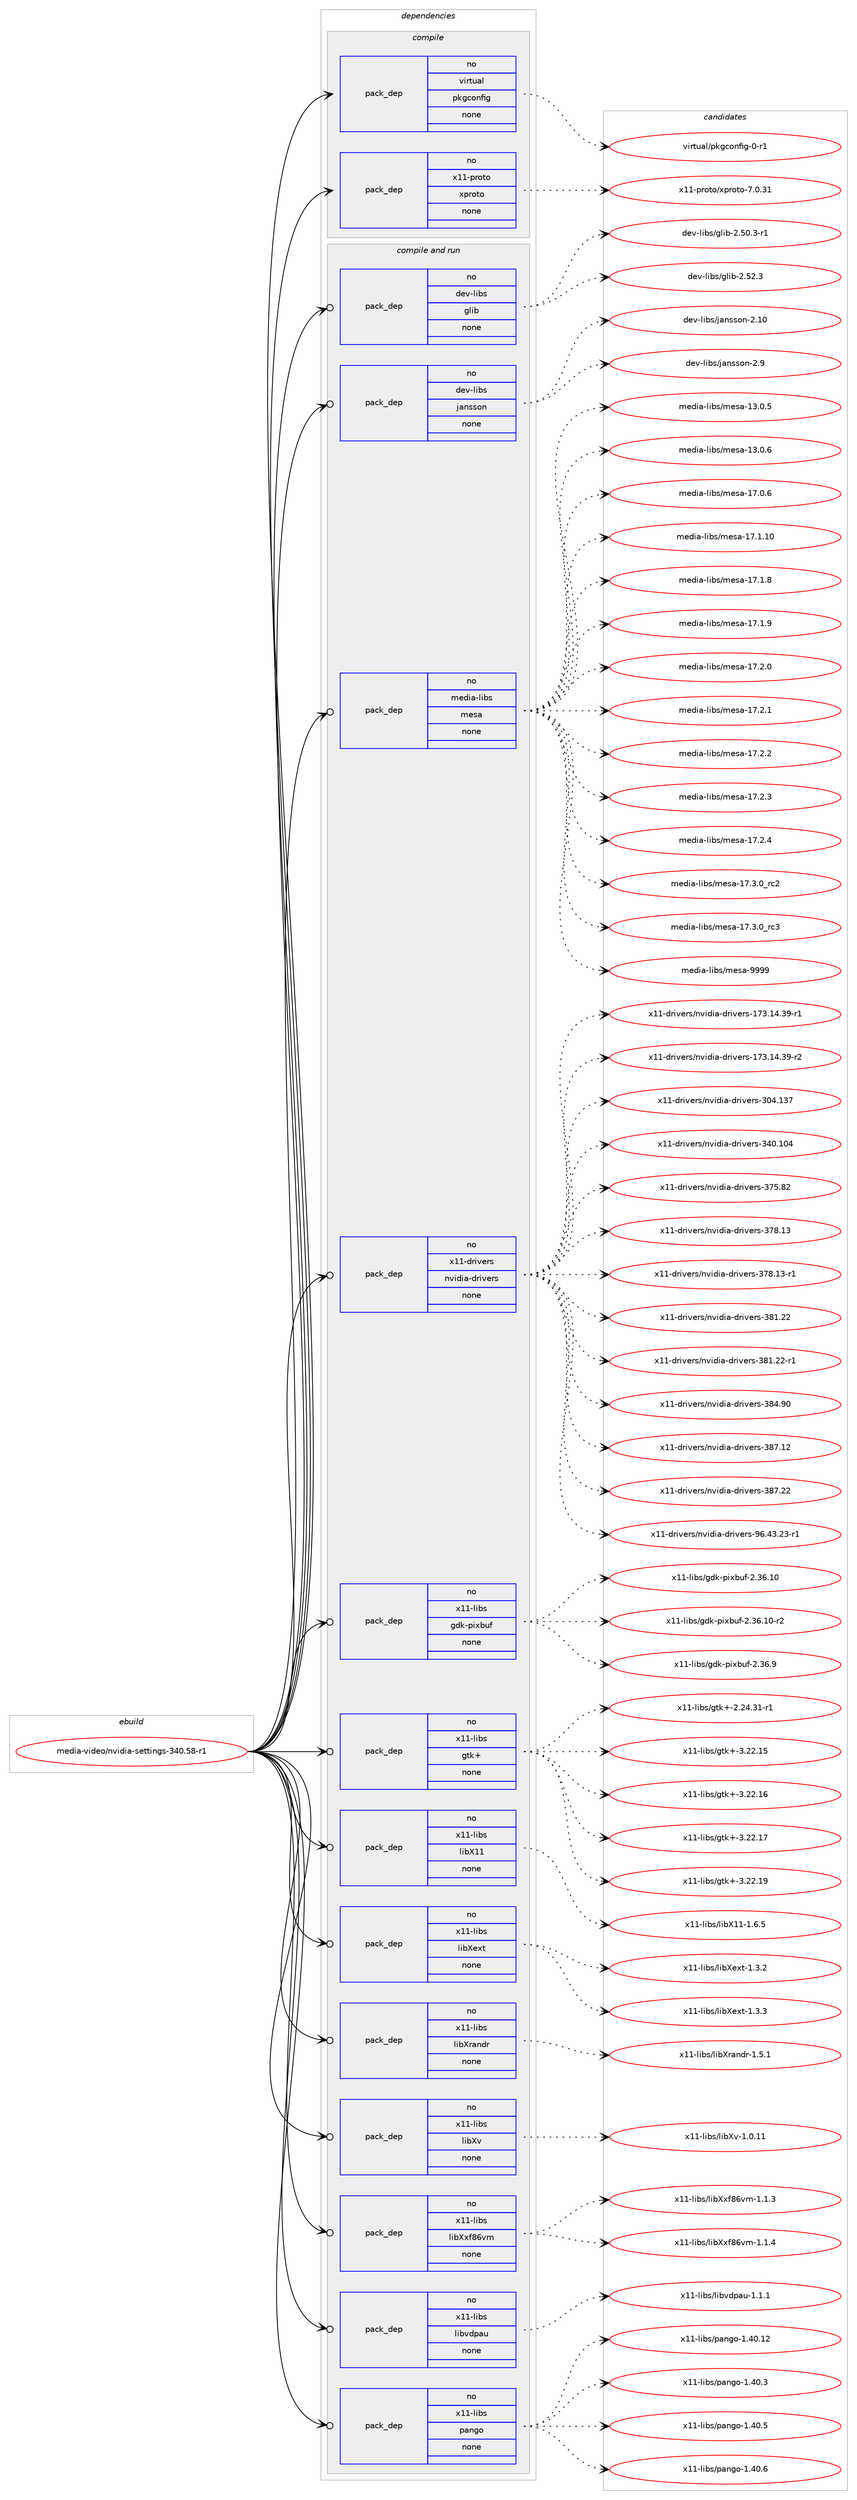 digraph prolog {

# *************
# Graph options
# *************

newrank=true;
concentrate=true;
compound=true;
graph [rankdir=LR,fontname=Helvetica,fontsize=10,ranksep=1.5];#, ranksep=2.5, nodesep=0.2];
edge  [arrowhead=vee];
node  [fontname=Helvetica,fontsize=10];

# **********
# The ebuild
# **********

subgraph cluster_leftcol {
color=gray;
rank=same;
label=<<i>ebuild</i>>;
id [label="media-video/nvidia-settings-340.58-r1", color=red, width=4, href="../media-video/nvidia-settings-340.58-r1.svg"];
}

# ****************
# The dependencies
# ****************

subgraph cluster_midcol {
color=gray;
label=<<i>dependencies</i>>;
subgraph cluster_compile {
fillcolor="#eeeeee";
style=filled;
label=<<i>compile</i>>;
subgraph pack291775 {
dependency395836 [label=<<TABLE BORDER="0" CELLBORDER="1" CELLSPACING="0" CELLPADDING="4" WIDTH="220"><TR><TD ROWSPAN="6" CELLPADDING="30">pack_dep</TD></TR><TR><TD WIDTH="110">no</TD></TR><TR><TD>virtual</TD></TR><TR><TD>pkgconfig</TD></TR><TR><TD>none</TD></TR><TR><TD></TD></TR></TABLE>>, shape=none, color=blue];
}
id:e -> dependency395836:w [weight=20,style="solid",arrowhead="vee"];
subgraph pack291776 {
dependency395837 [label=<<TABLE BORDER="0" CELLBORDER="1" CELLSPACING="0" CELLPADDING="4" WIDTH="220"><TR><TD ROWSPAN="6" CELLPADDING="30">pack_dep</TD></TR><TR><TD WIDTH="110">no</TD></TR><TR><TD>x11-proto</TD></TR><TR><TD>xproto</TD></TR><TR><TD>none</TD></TR><TR><TD></TD></TR></TABLE>>, shape=none, color=blue];
}
id:e -> dependency395837:w [weight=20,style="solid",arrowhead="vee"];
}
subgraph cluster_compileandrun {
fillcolor="#eeeeee";
style=filled;
label=<<i>compile and run</i>>;
subgraph pack291777 {
dependency395838 [label=<<TABLE BORDER="0" CELLBORDER="1" CELLSPACING="0" CELLPADDING="4" WIDTH="220"><TR><TD ROWSPAN="6" CELLPADDING="30">pack_dep</TD></TR><TR><TD WIDTH="110">no</TD></TR><TR><TD>dev-libs</TD></TR><TR><TD>glib</TD></TR><TR><TD>none</TD></TR><TR><TD></TD></TR></TABLE>>, shape=none, color=blue];
}
id:e -> dependency395838:w [weight=20,style="solid",arrowhead="odotvee"];
subgraph pack291778 {
dependency395839 [label=<<TABLE BORDER="0" CELLBORDER="1" CELLSPACING="0" CELLPADDING="4" WIDTH="220"><TR><TD ROWSPAN="6" CELLPADDING="30">pack_dep</TD></TR><TR><TD WIDTH="110">no</TD></TR><TR><TD>dev-libs</TD></TR><TR><TD>jansson</TD></TR><TR><TD>none</TD></TR><TR><TD></TD></TR></TABLE>>, shape=none, color=blue];
}
id:e -> dependency395839:w [weight=20,style="solid",arrowhead="odotvee"];
subgraph pack291779 {
dependency395840 [label=<<TABLE BORDER="0" CELLBORDER="1" CELLSPACING="0" CELLPADDING="4" WIDTH="220"><TR><TD ROWSPAN="6" CELLPADDING="30">pack_dep</TD></TR><TR><TD WIDTH="110">no</TD></TR><TR><TD>media-libs</TD></TR><TR><TD>mesa</TD></TR><TR><TD>none</TD></TR><TR><TD></TD></TR></TABLE>>, shape=none, color=blue];
}
id:e -> dependency395840:w [weight=20,style="solid",arrowhead="odotvee"];
subgraph pack291780 {
dependency395841 [label=<<TABLE BORDER="0" CELLBORDER="1" CELLSPACING="0" CELLPADDING="4" WIDTH="220"><TR><TD ROWSPAN="6" CELLPADDING="30">pack_dep</TD></TR><TR><TD WIDTH="110">no</TD></TR><TR><TD>x11-drivers</TD></TR><TR><TD>nvidia-drivers</TD></TR><TR><TD>none</TD></TR><TR><TD></TD></TR></TABLE>>, shape=none, color=blue];
}
id:e -> dependency395841:w [weight=20,style="solid",arrowhead="odotvee"];
subgraph pack291781 {
dependency395842 [label=<<TABLE BORDER="0" CELLBORDER="1" CELLSPACING="0" CELLPADDING="4" WIDTH="220"><TR><TD ROWSPAN="6" CELLPADDING="30">pack_dep</TD></TR><TR><TD WIDTH="110">no</TD></TR><TR><TD>x11-libs</TD></TR><TR><TD>gdk-pixbuf</TD></TR><TR><TD>none</TD></TR><TR><TD></TD></TR></TABLE>>, shape=none, color=blue];
}
id:e -> dependency395842:w [weight=20,style="solid",arrowhead="odotvee"];
subgraph pack291782 {
dependency395843 [label=<<TABLE BORDER="0" CELLBORDER="1" CELLSPACING="0" CELLPADDING="4" WIDTH="220"><TR><TD ROWSPAN="6" CELLPADDING="30">pack_dep</TD></TR><TR><TD WIDTH="110">no</TD></TR><TR><TD>x11-libs</TD></TR><TR><TD>gtk+</TD></TR><TR><TD>none</TD></TR><TR><TD></TD></TR></TABLE>>, shape=none, color=blue];
}
id:e -> dependency395843:w [weight=20,style="solid",arrowhead="odotvee"];
subgraph pack291783 {
dependency395844 [label=<<TABLE BORDER="0" CELLBORDER="1" CELLSPACING="0" CELLPADDING="4" WIDTH="220"><TR><TD ROWSPAN="6" CELLPADDING="30">pack_dep</TD></TR><TR><TD WIDTH="110">no</TD></TR><TR><TD>x11-libs</TD></TR><TR><TD>libX11</TD></TR><TR><TD>none</TD></TR><TR><TD></TD></TR></TABLE>>, shape=none, color=blue];
}
id:e -> dependency395844:w [weight=20,style="solid",arrowhead="odotvee"];
subgraph pack291784 {
dependency395845 [label=<<TABLE BORDER="0" CELLBORDER="1" CELLSPACING="0" CELLPADDING="4" WIDTH="220"><TR><TD ROWSPAN="6" CELLPADDING="30">pack_dep</TD></TR><TR><TD WIDTH="110">no</TD></TR><TR><TD>x11-libs</TD></TR><TR><TD>libXext</TD></TR><TR><TD>none</TD></TR><TR><TD></TD></TR></TABLE>>, shape=none, color=blue];
}
id:e -> dependency395845:w [weight=20,style="solid",arrowhead="odotvee"];
subgraph pack291785 {
dependency395846 [label=<<TABLE BORDER="0" CELLBORDER="1" CELLSPACING="0" CELLPADDING="4" WIDTH="220"><TR><TD ROWSPAN="6" CELLPADDING="30">pack_dep</TD></TR><TR><TD WIDTH="110">no</TD></TR><TR><TD>x11-libs</TD></TR><TR><TD>libXrandr</TD></TR><TR><TD>none</TD></TR><TR><TD></TD></TR></TABLE>>, shape=none, color=blue];
}
id:e -> dependency395846:w [weight=20,style="solid",arrowhead="odotvee"];
subgraph pack291786 {
dependency395847 [label=<<TABLE BORDER="0" CELLBORDER="1" CELLSPACING="0" CELLPADDING="4" WIDTH="220"><TR><TD ROWSPAN="6" CELLPADDING="30">pack_dep</TD></TR><TR><TD WIDTH="110">no</TD></TR><TR><TD>x11-libs</TD></TR><TR><TD>libXv</TD></TR><TR><TD>none</TD></TR><TR><TD></TD></TR></TABLE>>, shape=none, color=blue];
}
id:e -> dependency395847:w [weight=20,style="solid",arrowhead="odotvee"];
subgraph pack291787 {
dependency395848 [label=<<TABLE BORDER="0" CELLBORDER="1" CELLSPACING="0" CELLPADDING="4" WIDTH="220"><TR><TD ROWSPAN="6" CELLPADDING="30">pack_dep</TD></TR><TR><TD WIDTH="110">no</TD></TR><TR><TD>x11-libs</TD></TR><TR><TD>libXxf86vm</TD></TR><TR><TD>none</TD></TR><TR><TD></TD></TR></TABLE>>, shape=none, color=blue];
}
id:e -> dependency395848:w [weight=20,style="solid",arrowhead="odotvee"];
subgraph pack291788 {
dependency395849 [label=<<TABLE BORDER="0" CELLBORDER="1" CELLSPACING="0" CELLPADDING="4" WIDTH="220"><TR><TD ROWSPAN="6" CELLPADDING="30">pack_dep</TD></TR><TR><TD WIDTH="110">no</TD></TR><TR><TD>x11-libs</TD></TR><TR><TD>libvdpau</TD></TR><TR><TD>none</TD></TR><TR><TD></TD></TR></TABLE>>, shape=none, color=blue];
}
id:e -> dependency395849:w [weight=20,style="solid",arrowhead="odotvee"];
subgraph pack291789 {
dependency395850 [label=<<TABLE BORDER="0" CELLBORDER="1" CELLSPACING="0" CELLPADDING="4" WIDTH="220"><TR><TD ROWSPAN="6" CELLPADDING="30">pack_dep</TD></TR><TR><TD WIDTH="110">no</TD></TR><TR><TD>x11-libs</TD></TR><TR><TD>pango</TD></TR><TR><TD>none</TD></TR><TR><TD></TD></TR></TABLE>>, shape=none, color=blue];
}
id:e -> dependency395850:w [weight=20,style="solid",arrowhead="odotvee"];
}
subgraph cluster_run {
fillcolor="#eeeeee";
style=filled;
label=<<i>run</i>>;
}
}

# **************
# The candidates
# **************

subgraph cluster_choices {
rank=same;
color=gray;
label=<<i>candidates</i>>;

subgraph choice291775 {
color=black;
nodesep=1;
choice11810511411611797108471121071039911111010210510345484511449 [label="virtual/pkgconfig-0-r1", color=red, width=4,href="../virtual/pkgconfig-0-r1.svg"];
dependency395836:e -> choice11810511411611797108471121071039911111010210510345484511449:w [style=dotted,weight="100"];
}
subgraph choice291776 {
color=black;
nodesep=1;
choice1204949451121141111161114712011211411111611145554648465149 [label="x11-proto/xproto-7.0.31", color=red, width=4,href="../x11-proto/xproto-7.0.31.svg"];
dependency395837:e -> choice1204949451121141111161114712011211411111611145554648465149:w [style=dotted,weight="100"];
}
subgraph choice291777 {
color=black;
nodesep=1;
choice10010111845108105981154710310810598455046534846514511449 [label="dev-libs/glib-2.50.3-r1", color=red, width=4,href="../dev-libs/glib-2.50.3-r1.svg"];
choice1001011184510810598115471031081059845504653504651 [label="dev-libs/glib-2.52.3", color=red, width=4,href="../dev-libs/glib-2.52.3.svg"];
dependency395838:e -> choice10010111845108105981154710310810598455046534846514511449:w [style=dotted,weight="100"];
dependency395838:e -> choice1001011184510810598115471031081059845504653504651:w [style=dotted,weight="100"];
}
subgraph choice291778 {
color=black;
nodesep=1;
choice100101118451081059811547106971101151151111104550464948 [label="dev-libs/jansson-2.10", color=red, width=4,href="../dev-libs/jansson-2.10.svg"];
choice1001011184510810598115471069711011511511111045504657 [label="dev-libs/jansson-2.9", color=red, width=4,href="../dev-libs/jansson-2.9.svg"];
dependency395839:e -> choice100101118451081059811547106971101151151111104550464948:w [style=dotted,weight="100"];
dependency395839:e -> choice1001011184510810598115471069711011511511111045504657:w [style=dotted,weight="100"];
}
subgraph choice291779 {
color=black;
nodesep=1;
choice109101100105974510810598115471091011159745495146484653 [label="media-libs/mesa-13.0.5", color=red, width=4,href="../media-libs/mesa-13.0.5.svg"];
choice109101100105974510810598115471091011159745495146484654 [label="media-libs/mesa-13.0.6", color=red, width=4,href="../media-libs/mesa-13.0.6.svg"];
choice109101100105974510810598115471091011159745495546484654 [label="media-libs/mesa-17.0.6", color=red, width=4,href="../media-libs/mesa-17.0.6.svg"];
choice10910110010597451081059811547109101115974549554649464948 [label="media-libs/mesa-17.1.10", color=red, width=4,href="../media-libs/mesa-17.1.10.svg"];
choice109101100105974510810598115471091011159745495546494656 [label="media-libs/mesa-17.1.8", color=red, width=4,href="../media-libs/mesa-17.1.8.svg"];
choice109101100105974510810598115471091011159745495546494657 [label="media-libs/mesa-17.1.9", color=red, width=4,href="../media-libs/mesa-17.1.9.svg"];
choice109101100105974510810598115471091011159745495546504648 [label="media-libs/mesa-17.2.0", color=red, width=4,href="../media-libs/mesa-17.2.0.svg"];
choice109101100105974510810598115471091011159745495546504649 [label="media-libs/mesa-17.2.1", color=red, width=4,href="../media-libs/mesa-17.2.1.svg"];
choice109101100105974510810598115471091011159745495546504650 [label="media-libs/mesa-17.2.2", color=red, width=4,href="../media-libs/mesa-17.2.2.svg"];
choice109101100105974510810598115471091011159745495546504651 [label="media-libs/mesa-17.2.3", color=red, width=4,href="../media-libs/mesa-17.2.3.svg"];
choice109101100105974510810598115471091011159745495546504652 [label="media-libs/mesa-17.2.4", color=red, width=4,href="../media-libs/mesa-17.2.4.svg"];
choice109101100105974510810598115471091011159745495546514648951149950 [label="media-libs/mesa-17.3.0_rc2", color=red, width=4,href="../media-libs/mesa-17.3.0_rc2.svg"];
choice109101100105974510810598115471091011159745495546514648951149951 [label="media-libs/mesa-17.3.0_rc3", color=red, width=4,href="../media-libs/mesa-17.3.0_rc3.svg"];
choice10910110010597451081059811547109101115974557575757 [label="media-libs/mesa-9999", color=red, width=4,href="../media-libs/mesa-9999.svg"];
dependency395840:e -> choice109101100105974510810598115471091011159745495146484653:w [style=dotted,weight="100"];
dependency395840:e -> choice109101100105974510810598115471091011159745495146484654:w [style=dotted,weight="100"];
dependency395840:e -> choice109101100105974510810598115471091011159745495546484654:w [style=dotted,weight="100"];
dependency395840:e -> choice10910110010597451081059811547109101115974549554649464948:w [style=dotted,weight="100"];
dependency395840:e -> choice109101100105974510810598115471091011159745495546494656:w [style=dotted,weight="100"];
dependency395840:e -> choice109101100105974510810598115471091011159745495546494657:w [style=dotted,weight="100"];
dependency395840:e -> choice109101100105974510810598115471091011159745495546504648:w [style=dotted,weight="100"];
dependency395840:e -> choice109101100105974510810598115471091011159745495546504649:w [style=dotted,weight="100"];
dependency395840:e -> choice109101100105974510810598115471091011159745495546504650:w [style=dotted,weight="100"];
dependency395840:e -> choice109101100105974510810598115471091011159745495546504651:w [style=dotted,weight="100"];
dependency395840:e -> choice109101100105974510810598115471091011159745495546504652:w [style=dotted,weight="100"];
dependency395840:e -> choice109101100105974510810598115471091011159745495546514648951149950:w [style=dotted,weight="100"];
dependency395840:e -> choice109101100105974510810598115471091011159745495546514648951149951:w [style=dotted,weight="100"];
dependency395840:e -> choice10910110010597451081059811547109101115974557575757:w [style=dotted,weight="100"];
}
subgraph choice291780 {
color=black;
nodesep=1;
choice120494945100114105118101114115471101181051001059745100114105118101114115454955514649524651574511449 [label="x11-drivers/nvidia-drivers-173.14.39-r1", color=red, width=4,href="../x11-drivers/nvidia-drivers-173.14.39-r1.svg"];
choice120494945100114105118101114115471101181051001059745100114105118101114115454955514649524651574511450 [label="x11-drivers/nvidia-drivers-173.14.39-r2", color=red, width=4,href="../x11-drivers/nvidia-drivers-173.14.39-r2.svg"];
choice1204949451001141051181011141154711011810510010597451001141051181011141154551485246495155 [label="x11-drivers/nvidia-drivers-304.137", color=red, width=4,href="../x11-drivers/nvidia-drivers-304.137.svg"];
choice1204949451001141051181011141154711011810510010597451001141051181011141154551524846494852 [label="x11-drivers/nvidia-drivers-340.104", color=red, width=4,href="../x11-drivers/nvidia-drivers-340.104.svg"];
choice12049494510011410511810111411547110118105100105974510011410511810111411545515553465650 [label="x11-drivers/nvidia-drivers-375.82", color=red, width=4,href="../x11-drivers/nvidia-drivers-375.82.svg"];
choice12049494510011410511810111411547110118105100105974510011410511810111411545515556464951 [label="x11-drivers/nvidia-drivers-378.13", color=red, width=4,href="../x11-drivers/nvidia-drivers-378.13.svg"];
choice120494945100114105118101114115471101181051001059745100114105118101114115455155564649514511449 [label="x11-drivers/nvidia-drivers-378.13-r1", color=red, width=4,href="../x11-drivers/nvidia-drivers-378.13-r1.svg"];
choice12049494510011410511810111411547110118105100105974510011410511810111411545515649465050 [label="x11-drivers/nvidia-drivers-381.22", color=red, width=4,href="../x11-drivers/nvidia-drivers-381.22.svg"];
choice120494945100114105118101114115471101181051001059745100114105118101114115455156494650504511449 [label="x11-drivers/nvidia-drivers-381.22-r1", color=red, width=4,href="../x11-drivers/nvidia-drivers-381.22-r1.svg"];
choice12049494510011410511810111411547110118105100105974510011410511810111411545515652465748 [label="x11-drivers/nvidia-drivers-384.90", color=red, width=4,href="../x11-drivers/nvidia-drivers-384.90.svg"];
choice12049494510011410511810111411547110118105100105974510011410511810111411545515655464950 [label="x11-drivers/nvidia-drivers-387.12", color=red, width=4,href="../x11-drivers/nvidia-drivers-387.12.svg"];
choice12049494510011410511810111411547110118105100105974510011410511810111411545515655465050 [label="x11-drivers/nvidia-drivers-387.22", color=red, width=4,href="../x11-drivers/nvidia-drivers-387.22.svg"];
choice1204949451001141051181011141154711011810510010597451001141051181011141154557544652514650514511449 [label="x11-drivers/nvidia-drivers-96.43.23-r1", color=red, width=4,href="../x11-drivers/nvidia-drivers-96.43.23-r1.svg"];
dependency395841:e -> choice120494945100114105118101114115471101181051001059745100114105118101114115454955514649524651574511449:w [style=dotted,weight="100"];
dependency395841:e -> choice120494945100114105118101114115471101181051001059745100114105118101114115454955514649524651574511450:w [style=dotted,weight="100"];
dependency395841:e -> choice1204949451001141051181011141154711011810510010597451001141051181011141154551485246495155:w [style=dotted,weight="100"];
dependency395841:e -> choice1204949451001141051181011141154711011810510010597451001141051181011141154551524846494852:w [style=dotted,weight="100"];
dependency395841:e -> choice12049494510011410511810111411547110118105100105974510011410511810111411545515553465650:w [style=dotted,weight="100"];
dependency395841:e -> choice12049494510011410511810111411547110118105100105974510011410511810111411545515556464951:w [style=dotted,weight="100"];
dependency395841:e -> choice120494945100114105118101114115471101181051001059745100114105118101114115455155564649514511449:w [style=dotted,weight="100"];
dependency395841:e -> choice12049494510011410511810111411547110118105100105974510011410511810111411545515649465050:w [style=dotted,weight="100"];
dependency395841:e -> choice120494945100114105118101114115471101181051001059745100114105118101114115455156494650504511449:w [style=dotted,weight="100"];
dependency395841:e -> choice12049494510011410511810111411547110118105100105974510011410511810111411545515652465748:w [style=dotted,weight="100"];
dependency395841:e -> choice12049494510011410511810111411547110118105100105974510011410511810111411545515655464950:w [style=dotted,weight="100"];
dependency395841:e -> choice12049494510011410511810111411547110118105100105974510011410511810111411545515655465050:w [style=dotted,weight="100"];
dependency395841:e -> choice1204949451001141051181011141154711011810510010597451001141051181011141154557544652514650514511449:w [style=dotted,weight="100"];
}
subgraph choice291781 {
color=black;
nodesep=1;
choice120494945108105981154710310010745112105120981171024550465154464948 [label="x11-libs/gdk-pixbuf-2.36.10", color=red, width=4,href="../x11-libs/gdk-pixbuf-2.36.10.svg"];
choice1204949451081059811547103100107451121051209811710245504651544649484511450 [label="x11-libs/gdk-pixbuf-2.36.10-r2", color=red, width=4,href="../x11-libs/gdk-pixbuf-2.36.10-r2.svg"];
choice1204949451081059811547103100107451121051209811710245504651544657 [label="x11-libs/gdk-pixbuf-2.36.9", color=red, width=4,href="../x11-libs/gdk-pixbuf-2.36.9.svg"];
dependency395842:e -> choice120494945108105981154710310010745112105120981171024550465154464948:w [style=dotted,weight="100"];
dependency395842:e -> choice1204949451081059811547103100107451121051209811710245504651544649484511450:w [style=dotted,weight="100"];
dependency395842:e -> choice1204949451081059811547103100107451121051209811710245504651544657:w [style=dotted,weight="100"];
}
subgraph choice291782 {
color=black;
nodesep=1;
choice12049494510810598115471031161074345504650524651494511449 [label="x11-libs/gtk+-2.24.31-r1", color=red, width=4,href="../x11-libs/gtk+-2.24.31-r1.svg"];
choice1204949451081059811547103116107434551465050464953 [label="x11-libs/gtk+-3.22.15", color=red, width=4,href="../x11-libs/gtk+-3.22.15.svg"];
choice1204949451081059811547103116107434551465050464954 [label="x11-libs/gtk+-3.22.16", color=red, width=4,href="../x11-libs/gtk+-3.22.16.svg"];
choice1204949451081059811547103116107434551465050464955 [label="x11-libs/gtk+-3.22.17", color=red, width=4,href="../x11-libs/gtk+-3.22.17.svg"];
choice1204949451081059811547103116107434551465050464957 [label="x11-libs/gtk+-3.22.19", color=red, width=4,href="../x11-libs/gtk+-3.22.19.svg"];
dependency395843:e -> choice12049494510810598115471031161074345504650524651494511449:w [style=dotted,weight="100"];
dependency395843:e -> choice1204949451081059811547103116107434551465050464953:w [style=dotted,weight="100"];
dependency395843:e -> choice1204949451081059811547103116107434551465050464954:w [style=dotted,weight="100"];
dependency395843:e -> choice1204949451081059811547103116107434551465050464955:w [style=dotted,weight="100"];
dependency395843:e -> choice1204949451081059811547103116107434551465050464957:w [style=dotted,weight="100"];
}
subgraph choice291783 {
color=black;
nodesep=1;
choice120494945108105981154710810598884949454946544653 [label="x11-libs/libX11-1.6.5", color=red, width=4,href="../x11-libs/libX11-1.6.5.svg"];
dependency395844:e -> choice120494945108105981154710810598884949454946544653:w [style=dotted,weight="100"];
}
subgraph choice291784 {
color=black;
nodesep=1;
choice12049494510810598115471081059888101120116454946514650 [label="x11-libs/libXext-1.3.2", color=red, width=4,href="../x11-libs/libXext-1.3.2.svg"];
choice12049494510810598115471081059888101120116454946514651 [label="x11-libs/libXext-1.3.3", color=red, width=4,href="../x11-libs/libXext-1.3.3.svg"];
dependency395845:e -> choice12049494510810598115471081059888101120116454946514650:w [style=dotted,weight="100"];
dependency395845:e -> choice12049494510810598115471081059888101120116454946514651:w [style=dotted,weight="100"];
}
subgraph choice291785 {
color=black;
nodesep=1;
choice1204949451081059811547108105988811497110100114454946534649 [label="x11-libs/libXrandr-1.5.1", color=red, width=4,href="../x11-libs/libXrandr-1.5.1.svg"];
dependency395846:e -> choice1204949451081059811547108105988811497110100114454946534649:w [style=dotted,weight="100"];
}
subgraph choice291786 {
color=black;
nodesep=1;
choice1204949451081059811547108105988811845494648464949 [label="x11-libs/libXv-1.0.11", color=red, width=4,href="../x11-libs/libXv-1.0.11.svg"];
dependency395847:e -> choice1204949451081059811547108105988811845494648464949:w [style=dotted,weight="100"];
}
subgraph choice291787 {
color=black;
nodesep=1;
choice120494945108105981154710810598881201025654118109454946494651 [label="x11-libs/libXxf86vm-1.1.3", color=red, width=4,href="../x11-libs/libXxf86vm-1.1.3.svg"];
choice120494945108105981154710810598881201025654118109454946494652 [label="x11-libs/libXxf86vm-1.1.4", color=red, width=4,href="../x11-libs/libXxf86vm-1.1.4.svg"];
dependency395848:e -> choice120494945108105981154710810598881201025654118109454946494651:w [style=dotted,weight="100"];
dependency395848:e -> choice120494945108105981154710810598881201025654118109454946494652:w [style=dotted,weight="100"];
}
subgraph choice291788 {
color=black;
nodesep=1;
choice12049494510810598115471081059811810011297117454946494649 [label="x11-libs/libvdpau-1.1.1", color=red, width=4,href="../x11-libs/libvdpau-1.1.1.svg"];
dependency395849:e -> choice12049494510810598115471081059811810011297117454946494649:w [style=dotted,weight="100"];
}
subgraph choice291789 {
color=black;
nodesep=1;
choice1204949451081059811547112971101031114549465248464950 [label="x11-libs/pango-1.40.12", color=red, width=4,href="../x11-libs/pango-1.40.12.svg"];
choice12049494510810598115471129711010311145494652484651 [label="x11-libs/pango-1.40.3", color=red, width=4,href="../x11-libs/pango-1.40.3.svg"];
choice12049494510810598115471129711010311145494652484653 [label="x11-libs/pango-1.40.5", color=red, width=4,href="../x11-libs/pango-1.40.5.svg"];
choice12049494510810598115471129711010311145494652484654 [label="x11-libs/pango-1.40.6", color=red, width=4,href="../x11-libs/pango-1.40.6.svg"];
dependency395850:e -> choice1204949451081059811547112971101031114549465248464950:w [style=dotted,weight="100"];
dependency395850:e -> choice12049494510810598115471129711010311145494652484651:w [style=dotted,weight="100"];
dependency395850:e -> choice12049494510810598115471129711010311145494652484653:w [style=dotted,weight="100"];
dependency395850:e -> choice12049494510810598115471129711010311145494652484654:w [style=dotted,weight="100"];
}
}

}

